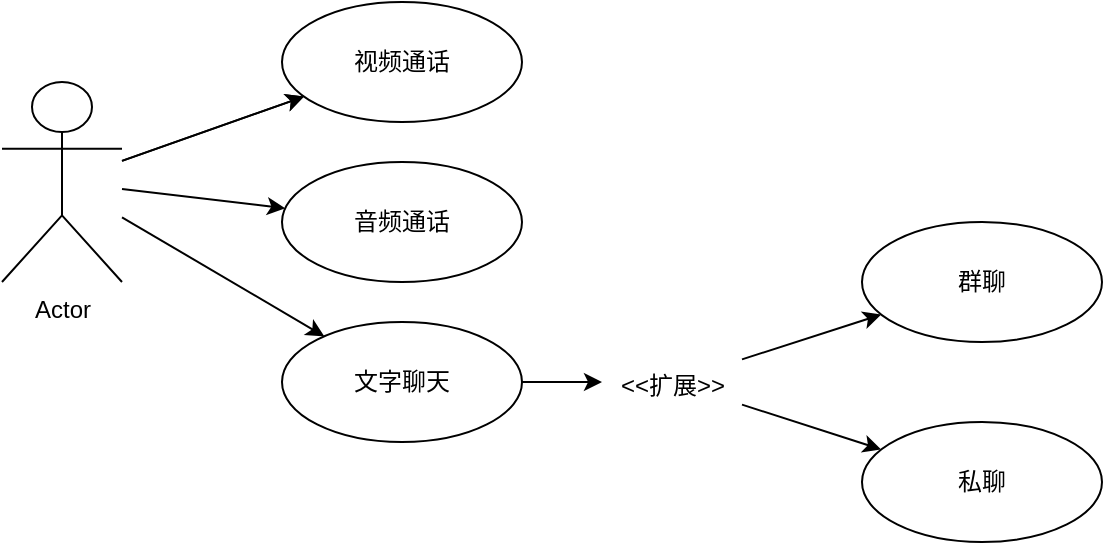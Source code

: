 <mxfile version="17.4.4" type="github">
  <diagram id="Z0HYogXsNK2ubtAIJYcc" name="第 1 页">
    <mxGraphModel dx="1422" dy="698" grid="1" gridSize="10" guides="1" tooltips="1" connect="1" arrows="1" fold="1" page="1" pageScale="1" pageWidth="827" pageHeight="1169" math="0" shadow="0">
      <root>
        <mxCell id="0" />
        <mxCell id="1" parent="0" />
        <mxCell id="ofPlvy2lXohE3Lev6-nU-3" value="" style="rounded=0;orthogonalLoop=1;jettySize=auto;html=1;" edge="1" parent="1" source="ofPlvy2lXohE3Lev6-nU-1" target="ofPlvy2lXohE3Lev6-nU-2">
          <mxGeometry relative="1" as="geometry" />
        </mxCell>
        <mxCell id="ofPlvy2lXohE3Lev6-nU-4" value="" style="edgeStyle=none;rounded=0;orthogonalLoop=1;jettySize=auto;html=1;" edge="1" parent="1" source="ofPlvy2lXohE3Lev6-nU-1" target="ofPlvy2lXohE3Lev6-nU-2">
          <mxGeometry relative="1" as="geometry" />
        </mxCell>
        <mxCell id="ofPlvy2lXohE3Lev6-nU-6" value="" style="edgeStyle=none;rounded=0;orthogonalLoop=1;jettySize=auto;html=1;" edge="1" parent="1" source="ofPlvy2lXohE3Lev6-nU-1" target="ofPlvy2lXohE3Lev6-nU-5">
          <mxGeometry relative="1" as="geometry" />
        </mxCell>
        <mxCell id="ofPlvy2lXohE3Lev6-nU-9" value="" style="edgeStyle=none;rounded=0;orthogonalLoop=1;jettySize=auto;html=1;" edge="1" parent="1" source="ofPlvy2lXohE3Lev6-nU-1" target="ofPlvy2lXohE3Lev6-nU-8">
          <mxGeometry relative="1" as="geometry" />
        </mxCell>
        <mxCell id="ofPlvy2lXohE3Lev6-nU-1" value="Actor" style="shape=umlActor;verticalLabelPosition=bottom;verticalAlign=top;html=1;outlineConnect=0;" vertex="1" parent="1">
          <mxGeometry x="160" y="220" width="60" height="100" as="geometry" />
        </mxCell>
        <mxCell id="ofPlvy2lXohE3Lev6-nU-2" value="视频通话" style="ellipse;whiteSpace=wrap;html=1;verticalAlign=middle;align=center;" vertex="1" parent="1">
          <mxGeometry x="300" y="180" width="120" height="60" as="geometry" />
        </mxCell>
        <mxCell id="ofPlvy2lXohE3Lev6-nU-5" value="音频通话" style="ellipse;whiteSpace=wrap;html=1;verticalAlign=middle;" vertex="1" parent="1">
          <mxGeometry x="300" y="260" width="120" height="60" as="geometry" />
        </mxCell>
        <mxCell id="ofPlvy2lXohE3Lev6-nU-11" value="" style="edgeStyle=none;rounded=0;orthogonalLoop=1;jettySize=auto;html=1;" edge="1" parent="1" source="ofPlvy2lXohE3Lev6-nU-8" target="ofPlvy2lXohE3Lev6-nU-10">
          <mxGeometry relative="1" as="geometry" />
        </mxCell>
        <mxCell id="ofPlvy2lXohE3Lev6-nU-8" value="文字聊天" style="ellipse;whiteSpace=wrap;html=1;verticalAlign=middle;" vertex="1" parent="1">
          <mxGeometry x="300" y="340" width="120" height="60" as="geometry" />
        </mxCell>
        <mxCell id="ofPlvy2lXohE3Lev6-nU-13" value="" style="edgeStyle=none;rounded=0;orthogonalLoop=1;jettySize=auto;html=1;" edge="1" parent="1" source="ofPlvy2lXohE3Lev6-nU-10" target="ofPlvy2lXohE3Lev6-nU-12">
          <mxGeometry relative="1" as="geometry" />
        </mxCell>
        <mxCell id="ofPlvy2lXohE3Lev6-nU-15" value="" style="edgeStyle=none;rounded=0;orthogonalLoop=1;jettySize=auto;html=1;" edge="1" parent="1" source="ofPlvy2lXohE3Lev6-nU-10" target="ofPlvy2lXohE3Lev6-nU-14">
          <mxGeometry relative="1" as="geometry" />
        </mxCell>
        <mxCell id="ofPlvy2lXohE3Lev6-nU-10" value="&amp;lt;&amp;lt;扩展&amp;gt;&amp;gt;" style="text;html=1;align=center;" vertex="1" parent="1">
          <mxGeometry x="460" y="357.5" width="70" height="25" as="geometry" />
        </mxCell>
        <mxCell id="ofPlvy2lXohE3Lev6-nU-12" value="群聊" style="ellipse;whiteSpace=wrap;html=1;" vertex="1" parent="1">
          <mxGeometry x="590" y="290" width="120" height="60" as="geometry" />
        </mxCell>
        <mxCell id="ofPlvy2lXohE3Lev6-nU-14" value="私聊" style="ellipse;whiteSpace=wrap;html=1;" vertex="1" parent="1">
          <mxGeometry x="590" y="390" width="120" height="60" as="geometry" />
        </mxCell>
      </root>
    </mxGraphModel>
  </diagram>
</mxfile>
